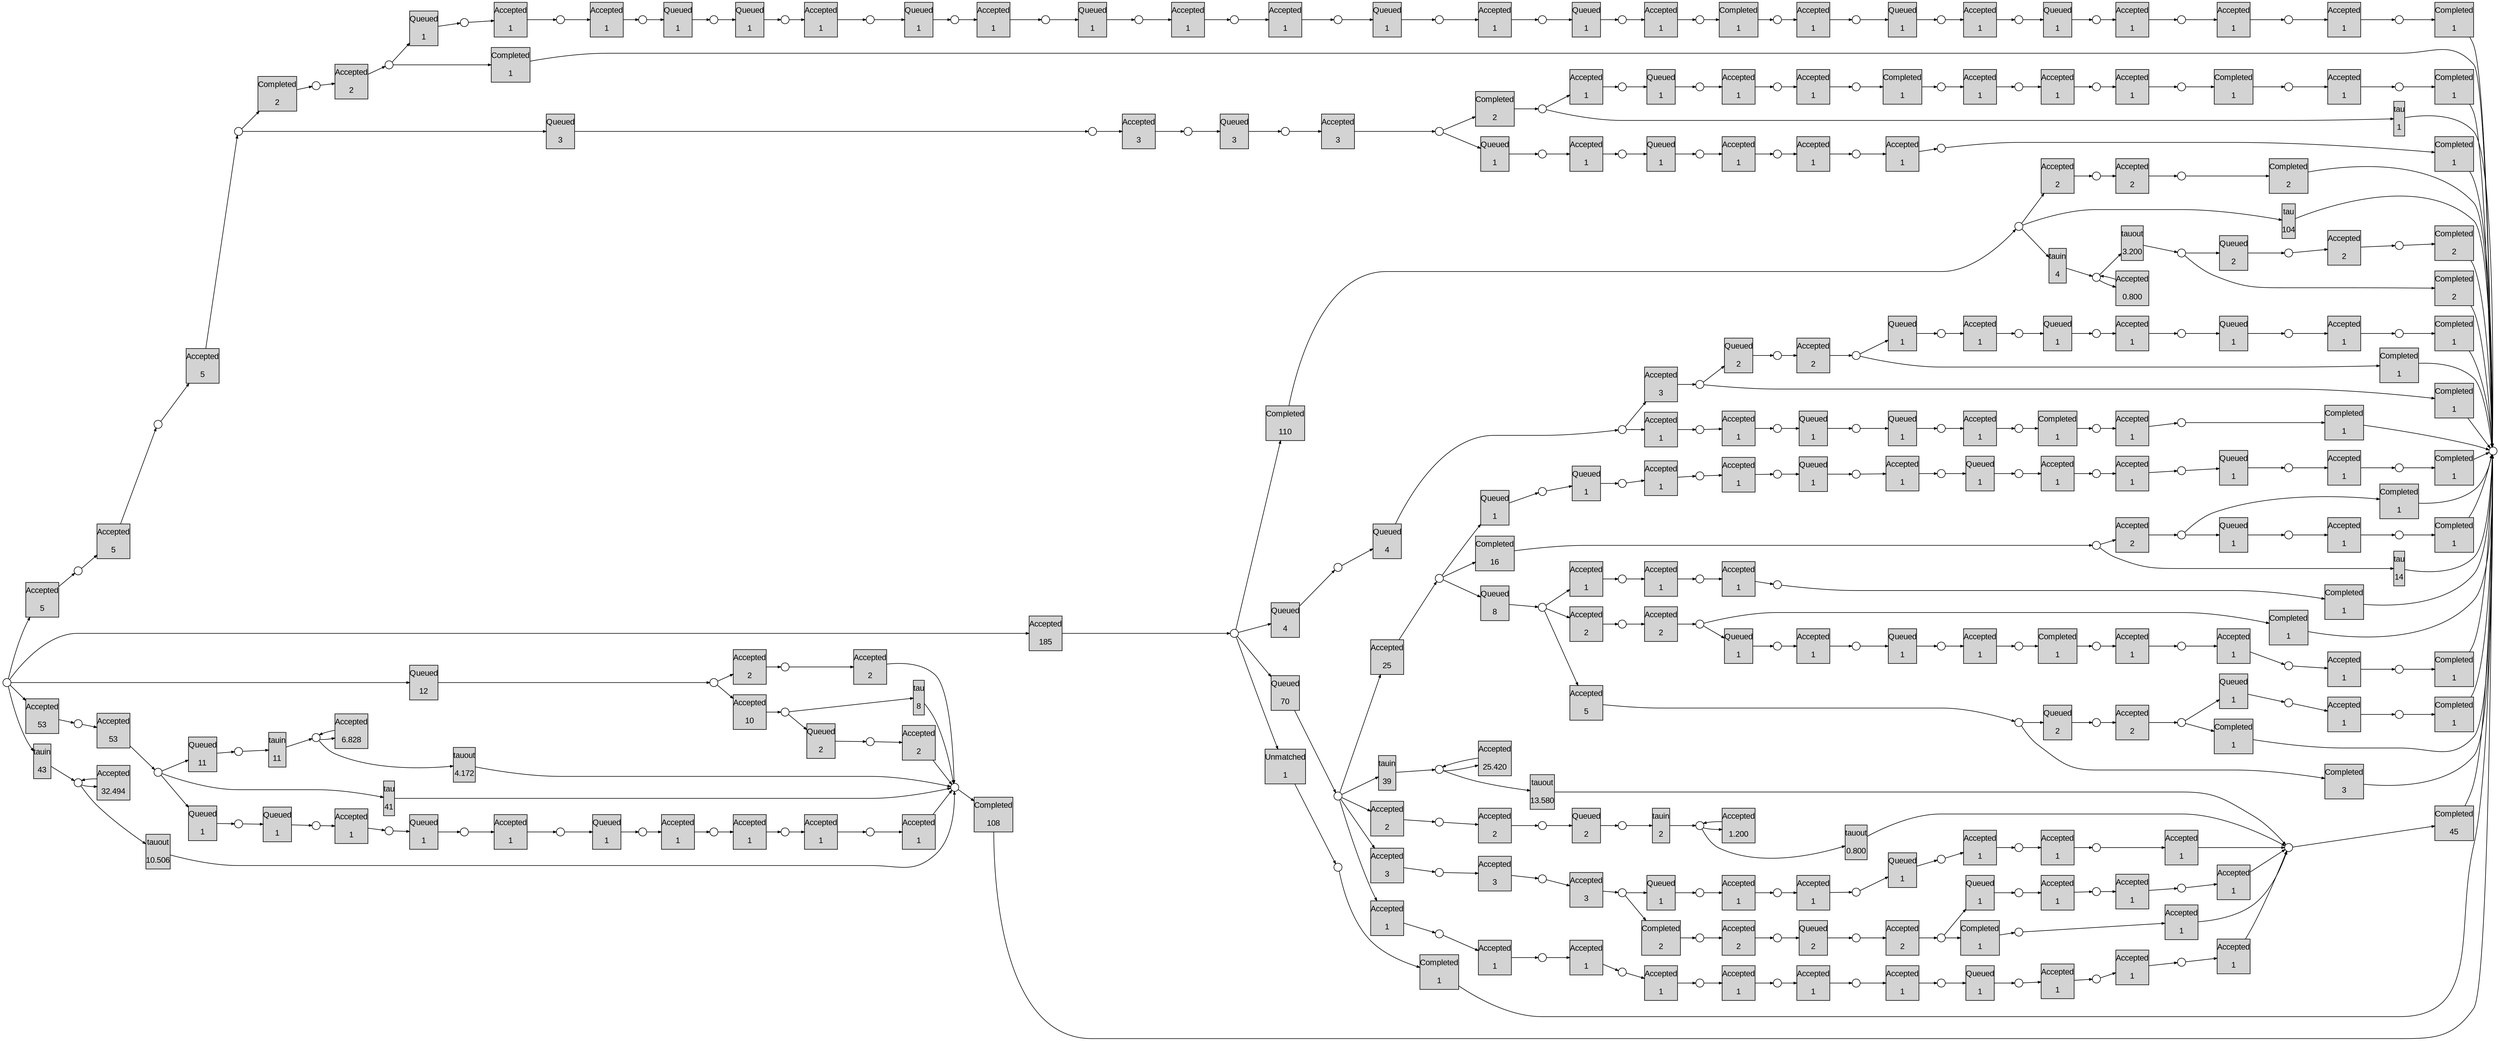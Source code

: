 digraph G { 
ranksep=".3"; fontsize="14"; remincross=true; margin="0.0,0.0"; fontname="Arial";rankdir="LR";
edge [arrowsize="0.5"];
node [height=".2",width=".2",fontname="Arial",fontsize="14"];
ratio=0.4;
id1 [shape="box",margin="0, 0.1",label="Accepted\n\n1",style="filled"];
id2 [shape="box",margin="0, 0.1",label="Accepted\n\n1",style="filled"];
id3 [shape="box",margin="0, 0.1",label="Accepted\n\n1",style="filled"];
id4 [shape="box",margin="0, 0.1",label="Accepted\n\n1",style="filled"];
id5 [shape="box",margin="0, 0.1",label="Accepted\n\n1",style="filled"];
id6 [shape="box",margin="0, 0.1",label="Accepted\n\n1",style="filled"];
id7 [shape="box",margin="0, 0.1",label="Accepted\n\n25.420",style="filled"];
id8 [shape="box",margin="0, 0.1",label="Accepted\n\n1",style="filled"];
id9 [shape="box",margin="0, 0.1",label="Accepted\n\n1",style="filled"];
id10 [shape="box",margin="0, 0.1",label="Accepted\n\n1",style="filled"];
id11 [shape="box",margin="0, 0.1",label="Accepted\n\n1",style="filled"];
id12 [shape="box",margin="0, 0.1",label="Accepted\n\n1",style="filled"];
id13 [shape="box",margin="0, 0.1",label="Accepted\n\n1",style="filled"];
id14 [shape="box",margin="0, 0.1",label="Accepted\n\n1",style="filled"];
id15 [shape="box",margin="0, 0.1",label="Accepted\n\n1",style="filled"];
id16 [shape="box",margin="0, 0.1",label="Accepted\n\n1",style="filled"];
id17 [shape="box",margin="0, 0.1",label="Accepted\n\n1",style="filled"];
id18 [shape="box",margin="0, 0.1",label="Accepted\n\n2",style="filled"];
id19 [shape="box",margin="0, 0.1",label="Accepted\n\n2",style="filled"];
id20 [shape="box",margin="0, 0.1",label="Accepted\n\n1.200",style="filled"];
id21 [shape="box",margin="0, 0.1",label="Accepted\n\n0.800",style="filled"];
id22 [shape="box",margin="0, 0.1",label="Accepted\n\n3",style="filled"];
id23 [shape="box",margin="0, 0.1",label="Accepted\n\n3",style="filled"];
id24 [shape="box",margin="0, 0.1",label="Accepted\n\n3",style="filled"];
id25 [shape="box",margin="0, 0.1",label="Accepted\n\n2",style="filled"];
id26 [shape="box",margin="0, 0.1",label="Accepted\n\n2",style="filled"];
id27 [shape="box",margin="0, 0.1",label="Accepted\n\n1",style="filled"];
id28 [shape="box",margin="0, 0.1",label="Accepted\n\n1",style="filled"];
id29 [shape="box",margin="0, 0.1",label="Accepted\n\n1",style="filled"];
id30 [shape="box",margin="0, 0.1",label="Accepted\n\n1",style="filled"];
id31 [shape="box",margin="0, 0.1",label="Accepted\n\n1",style="filled"];
id32 [shape="box",margin="0, 0.1",label="Accepted\n\n1",style="filled"];
id33 [shape="box",margin="0, 0.1",label="Accepted\n\n1",style="filled"];
id34 [shape="box",margin="0, 0.1",label="Accepted\n\n1",style="filled"];
id35 [shape="box",margin="0, 0.1",label="Accepted\n\n1",style="filled"];
id36 [shape="box",margin="0, 0.1",label="Accepted\n\n3",style="filled"];
id37 [shape="box",margin="0, 0.1",label="Accepted\n\n2",style="filled"];
id38 [shape="box",margin="0, 0.1",label="Accepted\n\n2",style="filled"];
id39 [shape="box",margin="0, 0.1",label="Accepted\n\n1",style="filled"];
id40 [shape="box",margin="0, 0.1",label="Accepted\n\n1",style="filled"];
id41 [shape="box",margin="0, 0.1",label="Accepted\n\n1",style="filled"];
id42 [shape="box",margin="0, 0.1",label="Accepted\n\n1",style="filled"];
id43 [shape="box",margin="0, 0.1",label="Accepted\n\n1",style="filled"];
id44 [shape="box",margin="0, 0.1",label="Accepted\n\n1",style="filled"];
id45 [shape="box",margin="0, 0.1",label="Accepted\n\n1",style="filled"];
id46 [shape="box",margin="0, 0.1",label="Accepted\n\n5",style="filled"];
id47 [shape="box",margin="0, 0.1",label="Accepted\n\n5",style="filled"];
id48 [shape="box",margin="0, 0.1",label="Accepted\n\n5",style="filled"];
id49 [shape="box",margin="0, 0.1",label="Accepted\n\n2",style="filled"];
id50 [shape="box",margin="0, 0.1",label="Accepted\n\n2",style="filled"];
id51 [shape="box",margin="0, 0.1",label="Accepted\n\n1",style="filled"];
id52 [shape="box",margin="0, 0.1",label="Accepted\n\n1",style="filled"];
id53 [shape="box",margin="0, 0.1",label="Accepted\n\n1",style="filled"];
id54 [shape="box",margin="0, 0.1",label="Accepted\n\n2",style="filled"];
id55 [shape="box",margin="0, 0.1",label="Accepted\n\n1",style="filled"];
id56 [shape="box",margin="0, 0.1",label="Accepted\n\n1",style="filled"];
id57 [shape="box",margin="0, 0.1",label="Accepted\n\n1",style="filled"];
id58 [shape="box",margin="0, 0.1",label="Accepted\n\n1",style="filled"];
id59 [shape="box",margin="0, 0.1",label="Accepted\n\n1",style="filled"];
id60 [shape="box",margin="0, 0.1",label="Accepted\n\n1",style="filled"];
id61 [shape="box",margin="0, 0.1",label="Accepted\n\n1",style="filled"];
id62 [shape="box",margin="0, 0.1",label="Accepted\n\n1",style="filled"];
id63 [shape="box",margin="0, 0.1",label="Accepted\n\n1",style="filled"];
id64 [shape="box",margin="0, 0.1",label="Accepted\n\n1",style="filled"];
id65 [shape="box",margin="0, 0.1",label="Accepted\n\n3",style="filled"];
id66 [shape="box",margin="0, 0.1",label="Accepted\n\n3",style="filled"];
id67 [shape="box",margin="0, 0.1",label="Accepted\n\n1",style="filled"];
id68 [shape="box",margin="0, 0.1",label="Accepted\n\n1",style="filled"];
id69 [shape="box",margin="0, 0.1",label="Accepted\n\n1",style="filled"];
id70 [shape="box",margin="0, 0.1",label="Accepted\n\n25",style="filled"];
id71 [shape="box",margin="0, 0.1",label="Accepted\n\n1",style="filled"];
id72 [shape="box",margin="0, 0.1",label="Accepted\n\n1",style="filled"];
id73 [shape="box",margin="0, 0.1",label="Accepted\n\n1",style="filled"];
id74 [shape="box",margin="0, 0.1",label="Accepted\n\n1",style="filled"];
id75 [shape="box",margin="0, 0.1",label="Accepted\n\n1",style="filled"];
id76 [shape="box",margin="0, 0.1",label="Accepted\n\n1",style="filled"];
id77 [shape="box",margin="0, 0.1",label="Accepted\n\n1",style="filled"];
id78 [shape="box",margin="0, 0.1",label="Accepted\n\n1",style="filled"];
id79 [shape="box",margin="0, 0.1",label="Accepted\n\n32.494",style="filled"];
id80 [shape="box",margin="0, 0.1",label="Accepted\n\n2",style="filled"];
id81 [shape="box",margin="0, 0.1",label="Accepted\n\n2",style="filled"];
id82 [shape="box",margin="0, 0.1",label="Accepted\n\n10",style="filled"];
id83 [shape="box",margin="0, 0.1",label="Accepted\n\n2",style="filled"];
id84 [shape="box",margin="0, 0.1",label="Accepted\n\n53",style="filled"];
id85 [shape="box",margin="0, 0.1",label="Accepted\n\n53",style="filled"];
id86 [shape="box",margin="0, 0.1",label="Accepted\n\n6.828",style="filled"];
id87 [shape="box",margin="0, 0.1",label="Accepted\n\n1",style="filled"];
id88 [shape="box",margin="0, 0.1",label="Accepted\n\n1",style="filled"];
id89 [shape="box",margin="0, 0.1",label="Accepted\n\n185",style="filled"];
id90 [shape="box",margin="0, 0.1",label="Accepted\n\n1",style="filled"];
id91 [shape="box",margin="0, 0.1",label="Accepted\n\n1",style="filled"];
id92 [shape="box",margin="0, 0.1",label="Accepted\n\n1",style="filled"];
id93 [shape="box",margin="0, 0.1",label="Accepted\n\n1",style="filled"];
id94 [shape="box",margin="0, 0.1",label="Accepted\n\n2",style="filled"];
id95 [shape="box",margin="0, 0.1",label="Accepted\n\n1",style="filled"];
id96 [shape="box",margin="0, 0.1",label="Accepted\n\n5",style="filled"];
id97 [shape="box",margin="0, 0.1",label="Accepted\n\n2",style="filled"];
id98 [shape="box",margin="0, 0.1",label="Accepted\n\n1",style="filled"];
id99 [shape="box",margin="0, 0.1",label="Accepted\n\n1",style="filled"];
id100 [shape="box",margin="0, 0.1",label="Accepted\n\n1",style="filled"];
id101 [shape="box",margin="0, 0.1",label="Accepted\n\n1",style="filled"];
id102 [shape="box",margin="0, 0.1",label="Accepted\n\n2",style="filled"];
id103 [shape="box",margin="0, 0.1",label="Accepted\n\n2",style="filled"];
id104 [shape="box",margin="0, 0.1",label="Accepted\n\n1",style="filled"];
id105 [shape="box",margin="0, 0.1",label="Accepted\n\n1",style="filled"];
id106 [shape="box",margin="0, 0.1",label="Accepted\n\n1",style="filled"];
id107 [shape="box",margin="0, 0.1",label="Accepted\n\n1",style="filled"];
id108 [shape="box",margin="0, 0.1",label="Accepted\n\n1",style="filled"];
id109 [shape="box",margin="0, 0.1",label="Completed\n\n1",style="filled"];
id110 [shape="box",margin="0, 0.1",label="Completed\n\n2",style="filled"];
id111 [shape="box",margin="0, 0.1",label="Completed\n\n1",style="filled"];
id112 [shape="box",margin="0, 0.1",label="Completed\n\n2",style="filled"];
id113 [shape="box",margin="0, 0.1",label="Completed\n\n45",style="filled"];
id114 [shape="box",margin="0, 0.1",label="Completed\n\n1",style="filled"];
id115 [shape="box",margin="0, 0.1",label="Completed\n\n1",style="filled"];
id116 [shape="box",margin="0, 0.1",label="Completed\n\n1",style="filled"];
id117 [shape="box",margin="0, 0.1",label="Completed\n\n1",style="filled"];
id118 [shape="box",margin="0, 0.1",label="Completed\n\n2",style="filled"];
id119 [shape="box",margin="0, 0.1",label="Completed\n\n1",style="filled"];
id120 [shape="box",margin="0, 0.1",label="Completed\n\n1",style="filled"];
id121 [shape="box",margin="0, 0.1",label="Completed\n\n2",style="filled"];
id122 [shape="box",margin="0, 0.1",label="Completed\n\n1",style="filled"];
id123 [shape="box",margin="0, 0.1",label="Completed\n\n2",style="filled"];
id124 [shape="box",margin="0, 0.1",label="Completed\n\n1",style="filled"];
id125 [shape="box",margin="0, 0.1",label="Completed\n\n1",style="filled"];
id126 [shape="box",margin="0, 0.1",label="Completed\n\n2",style="filled"];
id127 [shape="box",margin="0, 0.1",label="Completed\n\n1",style="filled"];
id128 [shape="box",margin="0, 0.1",label="Completed\n\n1",style="filled"];
id129 [shape="box",margin="0, 0.1",label="Completed\n\n1",style="filled"];
id130 [shape="box",margin="0, 0.1",label="Completed\n\n1",style="filled"];
id131 [shape="box",margin="0, 0.1",label="Completed\n\n16",style="filled"];
id132 [shape="box",margin="0, 0.1",label="Completed\n\n108",style="filled"];
id133 [shape="box",margin="0, 0.1",label="Completed\n\n1",style="filled"];
id134 [shape="box",margin="0, 0.1",label="Completed\n\n1",style="filled"];
id135 [shape="box",margin="0, 0.1",label="Completed\n\n3",style="filled"];
id136 [shape="box",margin="0, 0.1",label="Completed\n\n1",style="filled"];
id137 [shape="box",margin="0, 0.1",label="Completed\n\n1",style="filled"];
id138 [shape="box",margin="0, 0.1",label="Completed\n\n110",style="filled"];
id139 [shape="box",margin="0, 0.1",label="Completed\n\n1",style="filled"];
id140 [shape="box",margin="0, 0.1",label="Completed\n\n1",style="filled"];
id141 [shape="box",margin="0, 0.1",label="Completed\n\n1",style="filled"];
id142 [shape="box",margin="0, 0.1",label="Completed\n\n1",style="filled"];
id143 [shape="box",margin="0, 0.1",label="Queued\n\n1",style="filled"];
id144 [shape="box",margin="0, 0.1",label="Queued\n\n1",style="filled"];
id145 [shape="box",margin="0, 0.1",label="Queued\n\n1",style="filled"];
id146 [shape="box",margin="0, 0.1",label="Queued\n\n1",style="filled"];
id147 [shape="box",margin="0, 0.1",label="Queued\n\n1",style="filled"];
id148 [shape="box",margin="0, 0.1",label="Queued\n\n2",style="filled"];
id149 [shape="box",margin="0, 0.1",label="Queued\n\n2",style="filled"];
id150 [shape="box",margin="0, 0.1",label="Queued\n\n1",style="filled"];
id151 [shape="box",margin="0, 0.1",label="Queued\n\n1",style="filled"];
id152 [shape="box",margin="0, 0.1",label="Queued\n\n1",style="filled"];
id153 [shape="box",margin="0, 0.1",label="Queued\n\n2",style="filled"];
id154 [shape="box",margin="0, 0.1",label="Queued\n\n4",style="filled"];
id155 [shape="box",margin="0, 0.1",label="Queued\n\n4",style="filled"];
id156 [shape="box",margin="0, 0.1",label="Queued\n\n2",style="filled"];
id157 [shape="box",margin="0, 0.1",label="Queued\n\n1",style="filled"];
id158 [shape="box",margin="0, 0.1",label="Queued\n\n1",style="filled"];
id159 [shape="box",margin="0, 0.1",label="Queued\n\n1",style="filled"];
id160 [shape="box",margin="0, 0.1",label="Queued\n\n1",style="filled"];
id161 [shape="box",margin="0, 0.1",label="Queued\n\n1",style="filled"];
id162 [shape="box",margin="0, 0.1",label="Queued\n\n1",style="filled"];
id163 [shape="box",margin="0, 0.1",label="Queued\n\n1",style="filled"];
id164 [shape="box",margin="0, 0.1",label="Queued\n\n1",style="filled"];
id165 [shape="box",margin="0, 0.1",label="Queued\n\n1",style="filled"];
id166 [shape="box",margin="0, 0.1",label="Queued\n\n1",style="filled"];
id167 [shape="box",margin="0, 0.1",label="Queued\n\n1",style="filled"];
id168 [shape="box",margin="0, 0.1",label="Queued\n\n1",style="filled"];
id169 [shape="box",margin="0, 0.1",label="Queued\n\n1",style="filled"];
id170 [shape="box",margin="0, 0.1",label="Queued\n\n1",style="filled"];
id171 [shape="box",margin="0, 0.1",label="Queued\n\n70",style="filled"];
id172 [shape="box",margin="0, 0.1",label="Queued\n\n3",style="filled"];
id173 [shape="box",margin="0, 0.1",label="Queued\n\n3",style="filled"];
id174 [shape="box",margin="0, 0.1",label="Queued\n\n1",style="filled"];
id175 [shape="box",margin="0, 0.1",label="Queued\n\n1",style="filled"];
id176 [shape="box",margin="0, 0.1",label="Queued\n\n1",style="filled"];
id177 [shape="box",margin="0, 0.1",label="Queued\n\n12",style="filled"];
id178 [shape="box",margin="0, 0.1",label="Queued\n\n2",style="filled"];
id179 [shape="box",margin="0, 0.1",label="Queued\n\n11",style="filled"];
id180 [shape="box",margin="0, 0.1",label="Queued\n\n1",style="filled"];
id181 [shape="box",margin="0, 0.1",label="Queued\n\n1",style="filled"];
id182 [shape="box",margin="0, 0.1",label="Queued\n\n1",style="filled"];
id183 [shape="box",margin="0, 0.1",label="Queued\n\n1",style="filled"];
id184 [shape="box",margin="0, 0.1",label="Queued\n\n1",style="filled"];
id185 [shape="box",margin="0, 0.1",label="Queued\n\n8",style="filled"];
id186 [shape="box",margin="0, 0.1",label="Queued\n\n2",style="filled"];
id187 [shape="box",margin="0, 0.1",label="Queued\n\n1",style="filled"];
id188 [shape="box",margin="0, 0.1",label="Queued\n\n1",style="filled"];
id189 [shape="box",margin="0, 0.1",label="Queued\n\n1",style="filled"];
id190 [shape="box",margin="0, 0.1",label="Queued\n\n1",style="filled"];
id191 [shape="box",margin="0, 0.1",label="Unmatched\n\n1",style="filled"];
id192 [shape="box",margin="0, 0.1",label="tau\n\n104",style="filled"];
id193 [shape="box",margin="0, 0.1",label="tau\n\n1",style="filled"];
id194 [shape="box",margin="0, 0.1",label="tau\n\n8",style="filled"];
id195 [shape="box",margin="0, 0.1",label="tau\n\n41",style="filled"];
id196 [shape="box",margin="0, 0.1",label="tau\n\n14",style="filled"];
id197 [shape="box",margin="0, 0.1",label="tauin\n\n39",style="filled"];
id198 [shape="box",margin="0, 0.1",label="tauin\n\n4",style="filled"];
id199 [shape="box",margin="0, 0.1",label="tauin\n\n2",style="filled"];
id200 [shape="box",margin="0, 0.1",label="tauin\n\n43",style="filled"];
id201 [shape="box",margin="0, 0.1",label="tauin\n\n11",style="filled"];
id202 [shape="box",margin="0, 0.1",label="tauout\n\n13.580",style="filled"];
id203 [shape="box",margin="0, 0.1",label="tauout\n\n3.200",style="filled"];
id204 [shape="box",margin="0, 0.1",label="tauout\n\n0.800",style="filled"];
id205 [shape="box",margin="0, 0.1",label="tauout\n\n10.506",style="filled"];
id206 [shape="box",margin="0, 0.1",label="tauout\n\n4.172",style="filled"];
id207 [shape="circle",label=""];
id208 [shape="circle",label=""];
id209 [shape="circle",label=""];
id210 [shape="circle",label=""];
id211 [shape="circle",label=""];
id212 [shape="circle",label=""];
id213 [shape="circle",label=""];
id214 [shape="circle",label=""];
id215 [shape="circle",label=""];
id216 [shape="circle",label=""];
id217 [shape="circle",label=""];
id218 [shape="circle",label=""];
id219 [shape="circle",label=""];
id220 [shape="circle",label=""];
id221 [shape="circle",label=""];
id222 [shape="circle",label=""];
id223 [shape="circle",label=""];
id224 [shape="circle",label=""];
id225 [shape="circle",label=""];
id226 [shape="circle",label=""];
id227 [shape="circle",label=""];
id228 [shape="circle",label=""];
id229 [shape="circle",label=""];
id230 [shape="circle",label=""];
id231 [shape="circle",label=""];
id232 [shape="circle",label=""];
id233 [shape="circle",label=""];
id234 [shape="circle",label=""];
id235 [shape="circle",label=""];
id236 [shape="circle",label=""];
id237 [shape="circle",label=""];
id238 [shape="circle",label=""];
id239 [shape="circle",label=""];
id240 [shape="circle",label=""];
id241 [shape="circle",label=""];
id242 [shape="circle",label=""];
id243 [shape="circle",label=""];
id244 [shape="circle",label=""];
id245 [shape="circle",label=""];
id246 [shape="circle",label=""];
id247 [shape="circle",label=""];
id248 [shape="circle",label=""];
id249 [shape="circle",label=""];
id250 [shape="circle",label=""];
id251 [shape="circle",label=""];
id252 [shape="circle",label=""];
id253 [shape="circle",label=""];
id254 [shape="circle",label=""];
id255 [shape="circle",label=""];
id256 [shape="circle",label=""];
id257 [shape="circle",label=""];
id258 [shape="circle",label=""];
id259 [shape="circle",label=""];
id260 [shape="circle",label=""];
id261 [shape="circle",label=""];
id262 [shape="circle",label=""];
id263 [shape="circle",label=""];
id264 [shape="circle",label=""];
id265 [shape="circle",label=""];
id266 [shape="circle",label=""];
id267 [shape="circle",label=""];
id268 [shape="circle",label=""];
id269 [shape="circle",label=""];
id270 [shape="circle",label=""];
id271 [shape="circle",label=""];
id272 [shape="circle",label=""];
id273 [shape="circle",label=""];
id274 [shape="circle",label=""];
id275 [shape="circle",label=""];
id276 [shape="circle",label=""];
id277 [shape="circle",label=""];
id278 [shape="circle",label=""];
id279 [shape="circle",label=""];
id280 [shape="circle",label=""];
id281 [shape="circle",label=""];
id282 [shape="circle",label=""];
id283 [shape="circle",label=""];
id284 [shape="circle",label=""];
id285 [shape="circle",label=""];
id286 [shape="circle",label=""];
id287 [shape="circle",label=""];
id288 [shape="circle",label=""];
id289 [shape="circle",label=""];
id290 [shape="circle",label=""];
id291 [shape="circle",label=""];
id292 [shape="circle",label=""];
id293 [shape="circle",label=""];
id294 [shape="circle",label=""];
id295 [shape="circle",label=""];
id296 [shape="circle",label=""];
id297 [shape="circle",label=""];
id298 [shape="circle",label=""];
id299 [shape="circle",label=""];
id300 [shape="circle",label=""];
id301 [shape="circle",label=""];
id302 [shape="circle",label=""];
id303 [shape="circle",label=""];
id304 [shape="circle",label=""];
id305 [shape="circle",label=""];
id306 [shape="circle",label=""];
id307 [shape="circle",label=""];
id308 [shape="circle",label=""];
id309 [shape="circle",label=""];
id310 [shape="circle",label=""];
id311 [shape="circle",label=""];
id312 [shape="circle",label=""];
id313 [shape="circle",label=""];
id314 [shape="circle",label=""];
id315 [shape="circle",label=""];
id316 [shape="circle",label=""];
id317 [shape="circle",label=""];
id318 [shape="circle",label=""];
id319 [shape="circle",label=""];
id320 [shape="circle",label=""];
id321 [shape="circle",label=""];
id322 [shape="circle",label=""];
id323 [shape="circle",label=""];
id324 [shape="circle",label=""];
id325 [shape="circle",label=""];
id326 [shape="circle",label=""];
id327 [shape="circle",label=""];
id328 [shape="circle",label=""];
id329 [shape="circle",label=""];
id330 [shape="circle",label=""];
id331 [shape="circle",label=""];
id332 [shape="circle",label=""];
id333 [shape="circle",label=""];
id334 [shape="circle",label=""];
id335 [shape="circle",label=""];
id336 [shape="circle",label=""];
id337 [shape="circle",label=""];
id338 [shape="circle",label=""];
id339 [shape="circle",label=""];
id340 [shape="circle",label=""];
id341 [shape="circle",label=""];
id342 [shape="circle",label=""];
id343 [shape="circle",label=""];
id344 [shape="circle",label=""];
id345 [shape="circle",label=""];
id346 [shape="circle",label=""];
id347 [shape="circle",label=""];
id348 [shape="circle",label=""];
id349 [shape="circle",label=""];
id350 [shape="circle",label=""];
id351 [shape="circle",label=""];
id352 [shape="circle",label=""];
id353 [shape="circle",label=""];
id354 [shape="circle",label=""];
id355 [shape="circle",label=""];
id356 [shape="circle",label=""];
id357 [shape="circle",label=""];
id358 [shape="circle",label=""];
id359 [shape="circle",label=""];
id360 [shape="circle",label=""];
id361 [shape="circle",label=""];
id362 [shape="circle",label=""];
id363 [shape="circle",label=""];
id364 [shape="circle",label=""];
id365 [shape="circle",label=""];
id366 [shape="circle",label=""];
id367 [shape="circle",label=""];
id368 [shape="circle",label=""];
id369 [shape="circle",label=""];
id370 [shape="circle",label=""];
id371 [shape="circle",label=""];
id372 [shape="circle",label=""];
id217 -> id21
id158 -> id261
id343 -> id184
id28 -> id243
id340 -> id88
id10 -> id223
id276 -> id54
id317 -> id73
id96 -> id350
id216 -> id109
id277 -> id49
id282 -> id53
id202 -> id218
id308 -> id67
id55 -> id286
id339 -> id182
id315 -> id128
id207 -> id144
id107 -> id368
id157 -> id259
id292 -> id59
id76 -> id324
id122 -> id372
id83 -> id327
id275 -> id48
id138 -> id353
id37 -> id258
id116 -> id372
id252 -> id114
id328 -> id205
id64 -> id300
id206 -> id327
id5 -> id213
id53 -> id284
id236 -> id24
id352 -> id136
id57 -> id288
id18 -> id231
id94 -> id343
id192 -> id372
id21 -> id217
id131 -> id326
id196 -> id372
id210 -> id145
id109 -> id372
id58 -> id291
id336 -> id206
id319 -> id129
id3 -> id210
id327 -> id132
id290 -> id58
id75 -> id321
id230 -> id148
id7 -> id219
id51 -> id281
id259 -> id39
id333 -> id180
id169 -> id297
id135 -> id372
id281 -> id52
id353 -> id50
id40 -> id262
id29 -> id244
id77 -> id325
id86 -> id336
id161 -> id267
id238 -> id149
id295 -> id8
id294 -> id60
id326 -> id94
id296 -> id169
id235 -> id23
id279 -> id51
id50 -> id276
id323 -> id130
id371 -> id177
id22 -> id235
id310 -> id185
id291 -> id168
id360 -> id103
id298 -> id170
id248 -> id38
id62 -> id301
id278 -> id162
id353 -> id198
id144 -> id209
id231 -> id19
id213 -> id146
id63 -> id303
id44 -> id269
id48 -> id273
id217 -> id203
id20 -> id233
id201 -> id336
id39 -> id260
id150 -> id242
id228 -> id16
id270 -> id123
id113 -> id372
id348 -> id134
id143 -> id369
id183 -> id342
id330 -> id81
id255 -> id156
id239 -> id26
id302 -> id191
id162 -> id279
id353 -> id192
id152 -> id249
id369 -> id1
id325 -> id78
id255 -> id115
id108 -> id366
id302 -> id138
id177 -> id329
id329 -> id82
id102 -> id360
id224 -> id12
id260 -> id158
id188 -> id361
id337 -> id87
id338 -> id181
id190 -> id370
id268 -> id161
id307 -> id175
id328 -> id79
id321 -> id176
id13 -> id226
id11 -> id224
id308 -> id193
id203 -> id212
id103 -> id359
id357 -> id100
id193 -> id372
id366 -> id142
id67 -> id309
id205 -> id327
id349 -> id99
id92 -> id346
id347 -> id95
id128 -> id318
id186 -> id351
id14 -> id220
id253 -> id42
id311 -> id68
id164 -> id282
id333 -> id179
id19 -> id230
id320 -> id75
id72 -> id317
id61 -> id298
id344 -> id91
id68 -> id313
id79 -> id328
id299 -> id62
id147 -> id227
id278 -> id122
id285 -> id55
id70 -> id310
id56 -> id289
id233 -> id20
id284 -> id165
id6 -> id216
id215 -> id6
id30 -> id218
id361 -> id104
id273 -> id172
id367 -> id107
id163 -> id283
id98 -> id355
id172 -> id304
id371 -> id46
id250 -> id34
id139 -> id372
id306 -> id66
id31 -> id247
id105 -> id364
id167 -> id290
id97 -> id352
id257 -> id37
id12 -> id225
id42 -> id266
id65 -> id305
id114 -> id372
id225 -> id13
id54 -> id270
id256 -> id118
id222 -> id10
id130 -> id372
id233 -> id204
id106 -> id367
id191 -> id252
id336 -> id86
id117 -> id372
id310 -> id131
id368 -> id108
id43 -> id265
id303 -> id64
id262 -> id159
id265 -> id160
id322 -> id76
id219 -> id7
id35 -> id218
id151 -> id245
id184 -> id347
id218 -> id113
id165 -> id285
id166 -> id287
id33 -> id250
id145 -> id211
id212 -> id153
id273 -> id121
id246 -> id152
id301 -> id63
id331 -> id178
id350 -> id186
id140 -> id372
id272 -> id120
id74 -> id319
id91 -> id345
id126 -> id308
id25 -> id238
id232 -> id199
id88 -> id341
id264 -> id117
id266 -> id43
id208 -> id2
id178 -> id332
id226 -> id14
id241 -> id27
id318 -> id74
id153 -> id248
id87 -> id339
id100 -> id358
id346 -> id93
id89 -> id302
id168 -> id292
id274 -> id47
id132 -> id372
id253 -> id36
id371 -> id89
id174 -> id311
id129 -> id372
id269 -> id119
id123 -> id372
id365 -> id106
id110 -> id237
id160 -> id268
id349 -> id102
id221 -> id9
id283 -> id164
id137 -> id372
id176 -> id322
id127 -> id314
id295 -> id22
id45 -> id272
id280 -> id163
id159 -> id263
id350 -> id135
id363 -> id105
id141 -> id365
id332 -> id83
id136 -> id372
id356 -> id139
id15 -> id228
id354 -> id98
id335 -> id201
id324 -> id77
id200 -> id328
id288 -> id167
id180 -> id338
id364 -> id141
id295 -> id70
id104 -> id362
id69 -> id312
id26 -> id240
id314 -> id71
id46 -> id274
id112 -> id372
id261 -> id40
id305 -> id173
id343 -> id133
id90 -> id344
id95 -> id348
id8 -> id221
id121 -> id277
id154 -> id254
id41 -> id264
id371 -> id84
id234 -> id110
id229 -> id17
id237 -> id25
id195 -> id327
id23 -> id236
id342 -> id90
id345 -> id92
id302 -> id154
id78 -> id323
id302 -> id171
id197 -> id219
id251 -> id35
id267 -> id44
id214 -> id5
id300 -> id125
id244 -> id30
id341 -> id183
id329 -> id80
id187 -> id354
id227 -> id15
id17 -> id218
id49 -> id278
id146 -> id215
id52 -> id280
id179 -> id335
id84 -> id334
id359 -> id140
id326 -> id196
id119 -> id271
id155 -> id253
id133 -> id372
id170 -> id299
id36 -> id255
id59 -> id293
id258 -> id157
id370 -> id143
id173 -> id306
id295 -> id18
id125 -> id372
id47 -> id275
id134 -> id372
id118 -> id372
id9 -> id222
id258 -> id116
id82 -> id331
id240 -> id150
id175 -> id320
id148 -> id232
id80 -> id330
id149 -> id239
id16 -> id229
id111 -> id241
id81 -> id327
id247 -> id32
id293 -> id124
id124 -> id294
id358 -> id101
id171 -> id295
id209 -> id3
id115 -> id372
id263 -> id41
id71 -> id316
id189 -> id363
id316 -> id72
id249 -> id33
id73 -> id315
id194 -> id327
id331 -> id194
id34 -> id251
id212 -> id112
id32 -> id246
id312 -> id127
id38 -> id256
id371 -> id200
id334 -> id85
id211 -> id4
id289 -> id57
id352 -> id187
id351 -> id97
id362 -> id189
id220 -> id147
id219 -> id202
id99 -> id357
id185 -> id349
id4 -> id214
id245 -> id31
id101 -> id356
id243 -> id29
id287 -> id56
id304 -> id65
id310 -> id190
id60 -> id296
id66 -> id307
id355 -> id137
id359 -> id188
id333 -> id195
id24 -> id234
id120 -> id372
id182 -> id340
id307 -> id126
id85 -> id333
id223 -> id11
id2 -> id207
id181 -> id337
id254 -> id155
id297 -> id61
id204 -> id218
id27 -> id218
id156 -> id257
id199 -> id233
id286 -> id166
id313 -> id69
id242 -> id28
id295 -> id197
id240 -> id111
id309 -> id174
id93 -> id327
id142 -> id372
id349 -> id96
id1 -> id208
id271 -> id45
id234 -> id151
id198 -> id217
}